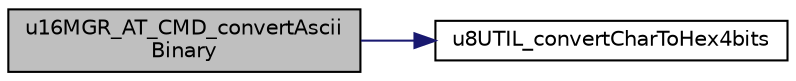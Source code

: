 digraph "u16MGR_AT_CMD_convertAsciiBinary"
{
 // INTERACTIVE_SVG=YES
 // LATEX_PDF_SIZE
  edge [fontname="Helvetica",fontsize="10",labelfontname="Helvetica",labelfontsize="10"];
  node [fontname="Helvetica",fontsize="10",shape=record];
  rankdir="LR";
  Node1 [label="u16MGR_AT_CMD_convertAscii\lBinary",height=0.2,width=0.4,color="black", fillcolor="grey75", style="filled", fontcolor="black",tooltip=": convert the input form ASCII to binary."];
  Node1 -> Node2 [color="midnightblue",fontsize="10",style="solid",fontname="Helvetica"];
  Node2 [label="u8UTIL_convertCharToHex4bits",height=0.2,width=0.4,color="black", fillcolor="white", style="filled",URL="$d8/da3/group___s_t_r_u_t_i_l_s.html#ga84065a55b8ebeb12a5e2a8e8ce2833fb",tooltip="convert an hexadecimal ASCII digit to a 4bits integer"];
}
